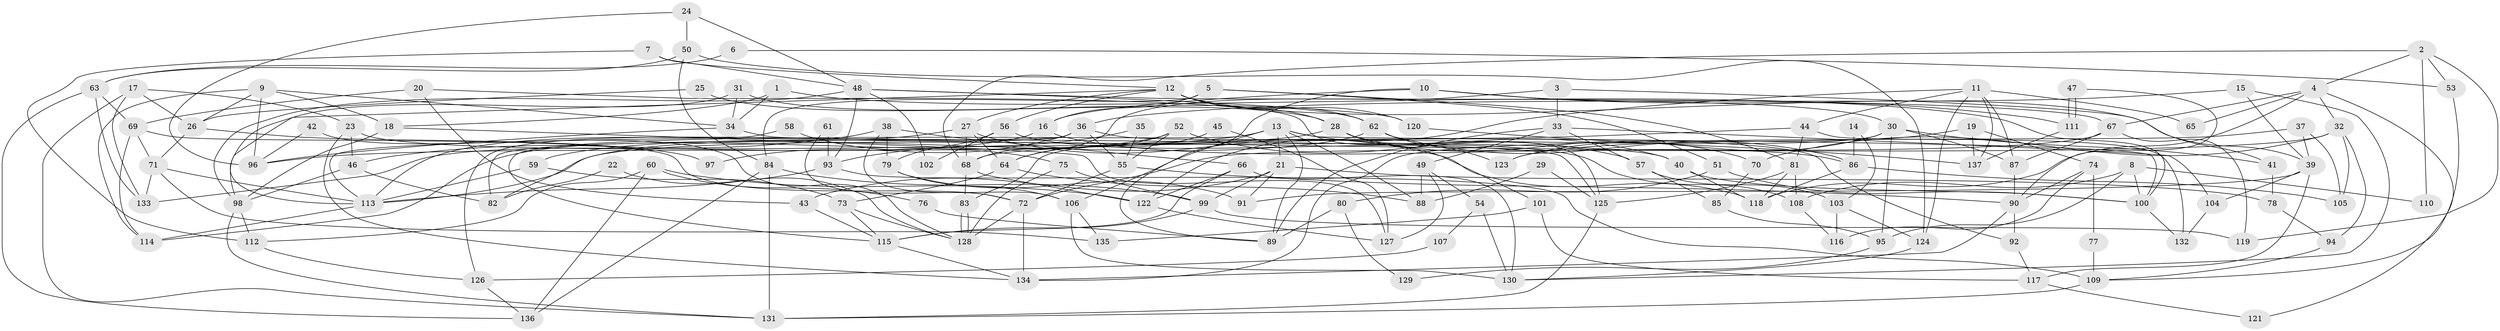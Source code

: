 // coarse degree distribution, {4: 0.16091954022988506, 5: 0.1724137931034483, 6: 0.16091954022988506, 2: 0.09195402298850575, 11: 0.022988505747126436, 3: 0.1724137931034483, 7: 0.12643678160919541, 9: 0.011494252873563218, 8: 0.08045977011494253}
// Generated by graph-tools (version 1.1) at 2025/41/03/06/25 10:41:55]
// undirected, 137 vertices, 274 edges
graph export_dot {
graph [start="1"]
  node [color=gray90,style=filled];
  1;
  2;
  3;
  4;
  5;
  6;
  7;
  8;
  9;
  10;
  11;
  12;
  13;
  14;
  15;
  16;
  17;
  18;
  19;
  20;
  21;
  22;
  23;
  24;
  25;
  26;
  27;
  28;
  29;
  30;
  31;
  32;
  33;
  34;
  35;
  36;
  37;
  38;
  39;
  40;
  41;
  42;
  43;
  44;
  45;
  46;
  47;
  48;
  49;
  50;
  51;
  52;
  53;
  54;
  55;
  56;
  57;
  58;
  59;
  60;
  61;
  62;
  63;
  64;
  65;
  66;
  67;
  68;
  69;
  70;
  71;
  72;
  73;
  74;
  75;
  76;
  77;
  78;
  79;
  80;
  81;
  82;
  83;
  84;
  85;
  86;
  87;
  88;
  89;
  90;
  91;
  92;
  93;
  94;
  95;
  96;
  97;
  98;
  99;
  100;
  101;
  102;
  103;
  104;
  105;
  106;
  107;
  108;
  109;
  110;
  111;
  112;
  113;
  114;
  115;
  116;
  117;
  118;
  119;
  120;
  121;
  122;
  123;
  124;
  125;
  126;
  127;
  128;
  129;
  130;
  131;
  132;
  133;
  134;
  135;
  136;
  137;
  1 -- 34;
  1 -- 100;
  1 -- 18;
  2 -- 4;
  2 -- 68;
  2 -- 53;
  2 -- 110;
  2 -- 119;
  3 -- 33;
  3 -- 68;
  3 -- 41;
  4 -- 67;
  4 -- 118;
  4 -- 32;
  4 -- 65;
  4 -- 121;
  5 -- 81;
  5 -- 84;
  5 -- 16;
  5 -- 51;
  6 -- 53;
  6 -- 63;
  7 -- 12;
  7 -- 48;
  7 -- 112;
  8 -- 108;
  8 -- 95;
  8 -- 100;
  8 -- 110;
  9 -- 18;
  9 -- 34;
  9 -- 26;
  9 -- 96;
  9 -- 114;
  10 -- 30;
  10 -- 16;
  10 -- 89;
  10 -- 111;
  11 -- 87;
  11 -- 122;
  11 -- 44;
  11 -- 65;
  11 -- 124;
  11 -- 137;
  12 -- 120;
  12 -- 39;
  12 -- 27;
  12 -- 28;
  12 -- 56;
  12 -- 62;
  12 -- 98;
  13 -- 40;
  13 -- 115;
  13 -- 21;
  13 -- 88;
  13 -- 89;
  13 -- 96;
  13 -- 100;
  13 -- 106;
  14 -- 86;
  14 -- 103;
  15 -- 36;
  15 -- 130;
  15 -- 39;
  16 -- 133;
  16 -- 86;
  17 -- 26;
  17 -- 131;
  17 -- 23;
  17 -- 133;
  18 -- 127;
  18 -- 98;
  19 -- 137;
  19 -- 123;
  19 -- 74;
  20 -- 43;
  20 -- 125;
  20 -- 69;
  21 -- 99;
  21 -- 43;
  21 -- 78;
  21 -- 91;
  22 -- 82;
  22 -- 128;
  23 -- 134;
  23 -- 40;
  23 -- 46;
  24 -- 96;
  24 -- 48;
  24 -- 50;
  25 -- 26;
  25 -- 28;
  26 -- 71;
  26 -- 97;
  27 -- 118;
  27 -- 64;
  27 -- 68;
  27 -- 113;
  28 -- 101;
  28 -- 59;
  28 -- 70;
  29 -- 88;
  29 -- 125;
  30 -- 87;
  30 -- 83;
  30 -- 41;
  30 -- 95;
  30 -- 123;
  31 -- 62;
  31 -- 113;
  31 -- 34;
  32 -- 72;
  32 -- 70;
  32 -- 94;
  32 -- 105;
  33 -- 89;
  33 -- 104;
  33 -- 49;
  33 -- 57;
  34 -- 96;
  34 -- 125;
  35 -- 93;
  35 -- 55;
  36 -- 126;
  36 -- 82;
  36 -- 55;
  36 -- 92;
  36 -- 97;
  37 -- 39;
  37 -- 134;
  37 -- 105;
  38 -- 106;
  38 -- 46;
  38 -- 66;
  38 -- 79;
  39 -- 91;
  39 -- 104;
  39 -- 117;
  40 -- 100;
  40 -- 118;
  41 -- 78;
  42 -- 128;
  42 -- 96;
  43 -- 115;
  44 -- 81;
  44 -- 68;
  44 -- 132;
  45 -- 127;
  45 -- 64;
  46 -- 98;
  46 -- 82;
  47 -- 111;
  47 -- 111;
  47 -- 90;
  48 -- 67;
  48 -- 98;
  48 -- 93;
  48 -- 102;
  48 -- 120;
  49 -- 88;
  49 -- 54;
  49 -- 127;
  50 -- 84;
  50 -- 63;
  50 -- 124;
  51 -- 100;
  51 -- 80;
  52 -- 114;
  52 -- 55;
  52 -- 57;
  52 -- 64;
  53 -- 109;
  54 -- 130;
  54 -- 107;
  55 -- 72;
  55 -- 90;
  56 -- 79;
  56 -- 102;
  56 -- 108;
  57 -- 85;
  57 -- 103;
  58 -- 113;
  58 -- 75;
  59 -- 113;
  59 -- 73;
  60 -- 112;
  60 -- 122;
  60 -- 76;
  60 -- 136;
  61 -- 72;
  61 -- 93;
  62 -- 86;
  62 -- 82;
  62 -- 123;
  63 -- 69;
  63 -- 133;
  63 -- 136;
  64 -- 73;
  64 -- 88;
  66 -- 115;
  66 -- 122;
  66 -- 130;
  67 -- 113;
  67 -- 119;
  67 -- 87;
  68 -- 83;
  68 -- 122;
  69 -- 71;
  69 -- 72;
  69 -- 114;
  70 -- 85;
  71 -- 133;
  71 -- 113;
  71 -- 135;
  72 -- 128;
  72 -- 134;
  73 -- 115;
  73 -- 128;
  74 -- 116;
  74 -- 77;
  74 -- 90;
  75 -- 128;
  75 -- 99;
  76 -- 89;
  77 -- 109;
  78 -- 94;
  79 -- 106;
  79 -- 91;
  80 -- 89;
  80 -- 129;
  81 -- 125;
  81 -- 118;
  81 -- 108;
  83 -- 128;
  83 -- 128;
  84 -- 131;
  84 -- 136;
  84 -- 99;
  85 -- 95;
  86 -- 105;
  86 -- 118;
  87 -- 90;
  90 -- 92;
  90 -- 134;
  92 -- 117;
  93 -- 113;
  93 -- 109;
  94 -- 109;
  95 -- 129;
  98 -- 112;
  98 -- 131;
  99 -- 115;
  99 -- 119;
  100 -- 132;
  101 -- 135;
  101 -- 117;
  103 -- 124;
  103 -- 116;
  104 -- 132;
  106 -- 130;
  106 -- 135;
  107 -- 126;
  108 -- 116;
  109 -- 131;
  111 -- 137;
  112 -- 126;
  113 -- 114;
  115 -- 134;
  117 -- 121;
  120 -- 137;
  122 -- 127;
  124 -- 130;
  125 -- 131;
  126 -- 136;
}
